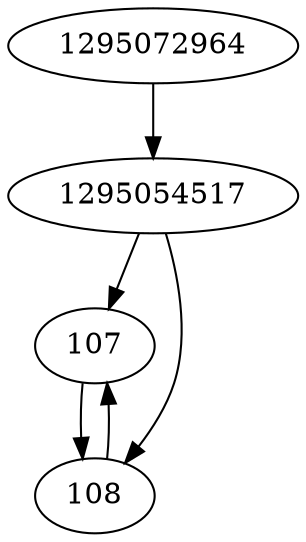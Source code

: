 strict digraph  {
107;
108;
1295054517;
1295072964;
107 -> 108;
108 -> 107;
1295054517 -> 107;
1295054517 -> 108;
1295072964 -> 1295054517;
}
